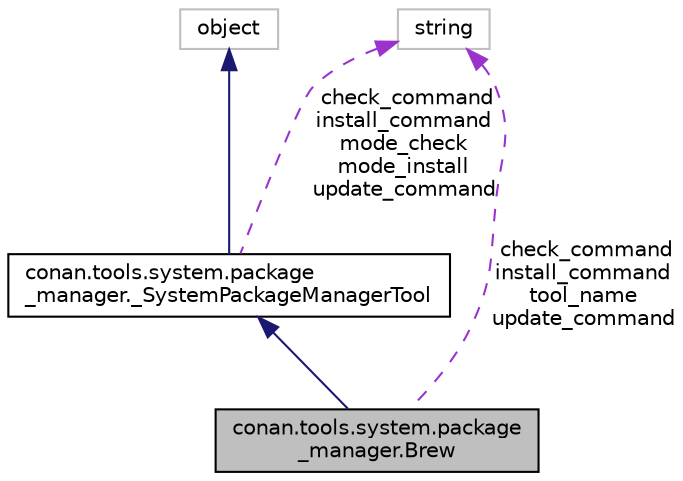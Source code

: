 digraph "conan.tools.system.package_manager.Brew"
{
 // LATEX_PDF_SIZE
  edge [fontname="Helvetica",fontsize="10",labelfontname="Helvetica",labelfontsize="10"];
  node [fontname="Helvetica",fontsize="10",shape=record];
  Node1 [label="conan.tools.system.package\l_manager.Brew",height=0.2,width=0.4,color="black", fillcolor="grey75", style="filled", fontcolor="black",tooltip=" "];
  Node2 -> Node1 [dir="back",color="midnightblue",fontsize="10",style="solid"];
  Node2 [label="conan.tools.system.package\l_manager._SystemPackageManagerTool",height=0.2,width=0.4,color="black", fillcolor="white", style="filled",URL="$classconan_1_1tools_1_1system_1_1package__manager_1_1__SystemPackageManagerTool.html",tooltip=" "];
  Node3 -> Node2 [dir="back",color="midnightblue",fontsize="10",style="solid"];
  Node3 [label="object",height=0.2,width=0.4,color="grey75", fillcolor="white", style="filled",tooltip=" "];
  Node4 -> Node2 [dir="back",color="darkorchid3",fontsize="10",style="dashed",label=" check_command\ninstall_command\nmode_check\nmode_install\nupdate_command" ];
  Node4 [label="string",height=0.2,width=0.4,color="grey75", fillcolor="white", style="filled",tooltip=" "];
  Node4 -> Node1 [dir="back",color="darkorchid3",fontsize="10",style="dashed",label=" check_command\ninstall_command\ntool_name\nupdate_command" ];
}
